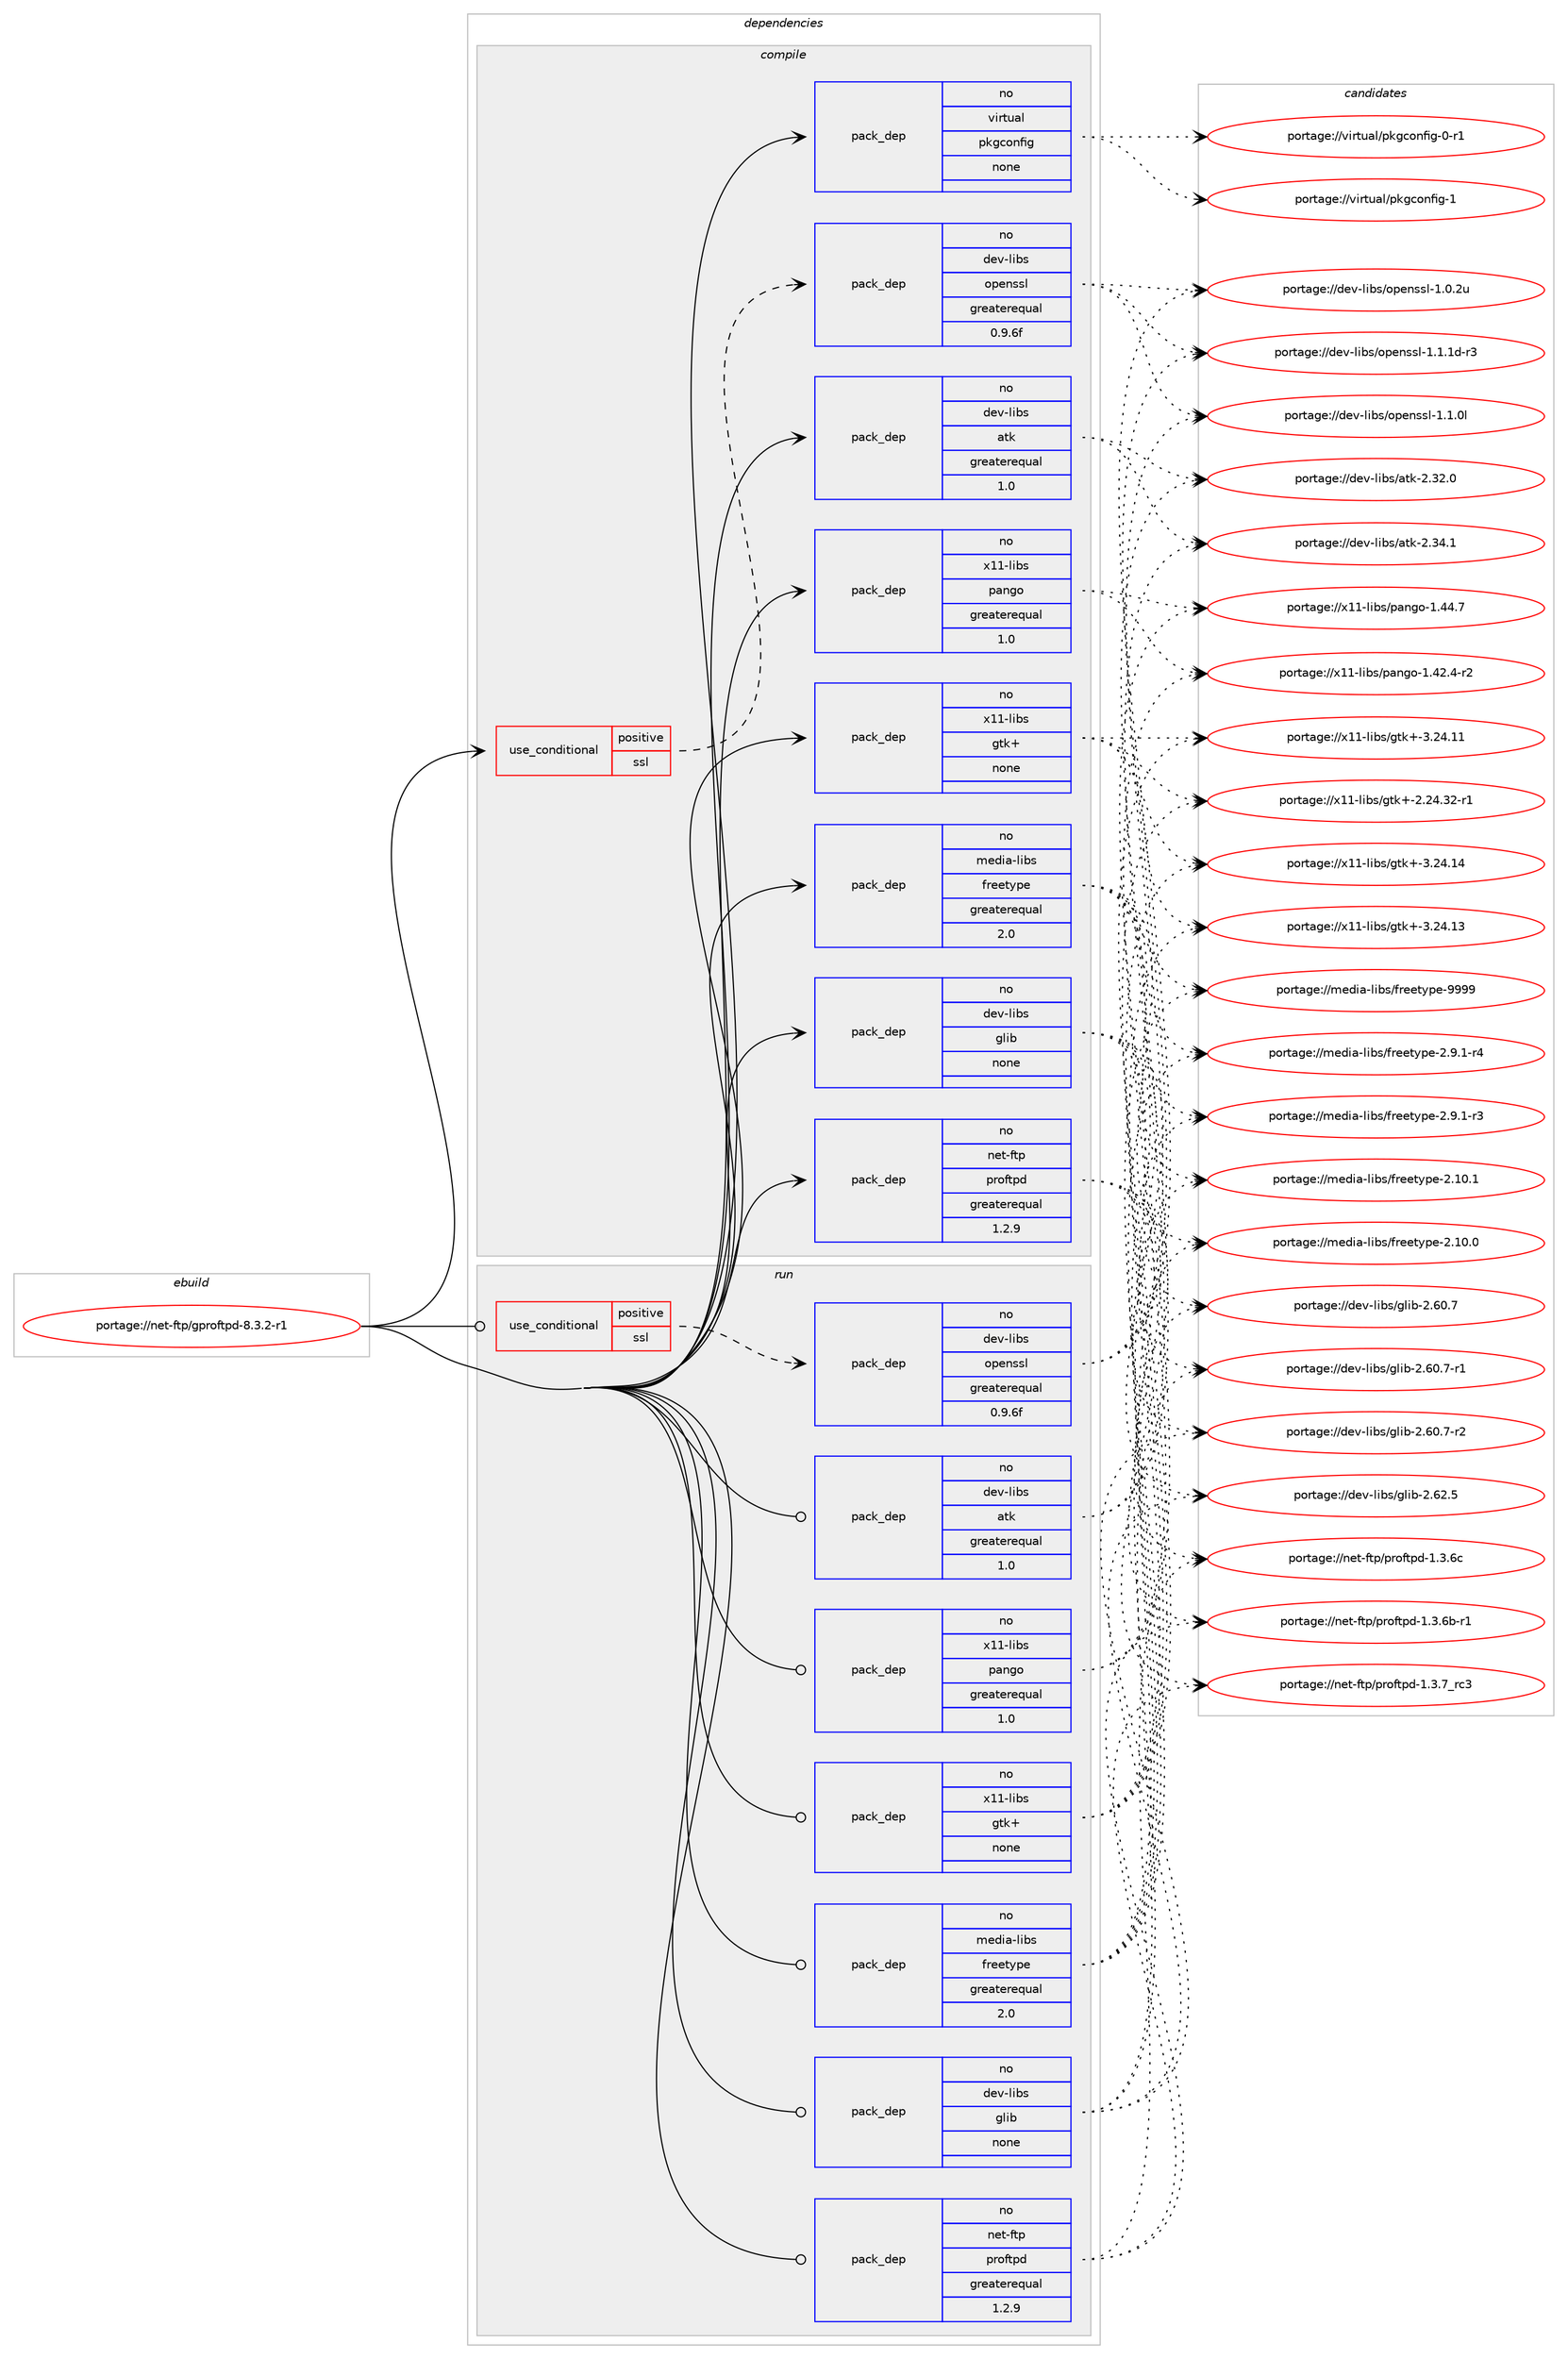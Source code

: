 digraph prolog {

# *************
# Graph options
# *************

newrank=true;
concentrate=true;
compound=true;
graph [rankdir=LR,fontname=Helvetica,fontsize=10,ranksep=1.5];#, ranksep=2.5, nodesep=0.2];
edge  [arrowhead=vee];
node  [fontname=Helvetica,fontsize=10];

# **********
# The ebuild
# **********

subgraph cluster_leftcol {
color=gray;
rank=same;
label=<<i>ebuild</i>>;
id [label="portage://net-ftp/gproftpd-8.3.2-r1", color=red, width=4, href="../net-ftp/gproftpd-8.3.2-r1.svg"];
}

# ****************
# The dependencies
# ****************

subgraph cluster_midcol {
color=gray;
label=<<i>dependencies</i>>;
subgraph cluster_compile {
fillcolor="#eeeeee";
style=filled;
label=<<i>compile</i>>;
subgraph cond12926 {
dependency63915 [label=<<TABLE BORDER="0" CELLBORDER="1" CELLSPACING="0" CELLPADDING="4"><TR><TD ROWSPAN="3" CELLPADDING="10">use_conditional</TD></TR><TR><TD>positive</TD></TR><TR><TD>ssl</TD></TR></TABLE>>, shape=none, color=red];
subgraph pack49756 {
dependency63916 [label=<<TABLE BORDER="0" CELLBORDER="1" CELLSPACING="0" CELLPADDING="4" WIDTH="220"><TR><TD ROWSPAN="6" CELLPADDING="30">pack_dep</TD></TR><TR><TD WIDTH="110">no</TD></TR><TR><TD>dev-libs</TD></TR><TR><TD>openssl</TD></TR><TR><TD>greaterequal</TD></TR><TR><TD>0.9.6f</TD></TR></TABLE>>, shape=none, color=blue];
}
dependency63915:e -> dependency63916:w [weight=20,style="dashed",arrowhead="vee"];
}
id:e -> dependency63915:w [weight=20,style="solid",arrowhead="vee"];
subgraph pack49757 {
dependency63917 [label=<<TABLE BORDER="0" CELLBORDER="1" CELLSPACING="0" CELLPADDING="4" WIDTH="220"><TR><TD ROWSPAN="6" CELLPADDING="30">pack_dep</TD></TR><TR><TD WIDTH="110">no</TD></TR><TR><TD>dev-libs</TD></TR><TR><TD>atk</TD></TR><TR><TD>greaterequal</TD></TR><TR><TD>1.0</TD></TR></TABLE>>, shape=none, color=blue];
}
id:e -> dependency63917:w [weight=20,style="solid",arrowhead="vee"];
subgraph pack49758 {
dependency63918 [label=<<TABLE BORDER="0" CELLBORDER="1" CELLSPACING="0" CELLPADDING="4" WIDTH="220"><TR><TD ROWSPAN="6" CELLPADDING="30">pack_dep</TD></TR><TR><TD WIDTH="110">no</TD></TR><TR><TD>dev-libs</TD></TR><TR><TD>glib</TD></TR><TR><TD>none</TD></TR><TR><TD></TD></TR></TABLE>>, shape=none, color=blue];
}
id:e -> dependency63918:w [weight=20,style="solid",arrowhead="vee"];
subgraph pack49759 {
dependency63919 [label=<<TABLE BORDER="0" CELLBORDER="1" CELLSPACING="0" CELLPADDING="4" WIDTH="220"><TR><TD ROWSPAN="6" CELLPADDING="30">pack_dep</TD></TR><TR><TD WIDTH="110">no</TD></TR><TR><TD>media-libs</TD></TR><TR><TD>freetype</TD></TR><TR><TD>greaterequal</TD></TR><TR><TD>2.0</TD></TR></TABLE>>, shape=none, color=blue];
}
id:e -> dependency63919:w [weight=20,style="solid",arrowhead="vee"];
subgraph pack49760 {
dependency63920 [label=<<TABLE BORDER="0" CELLBORDER="1" CELLSPACING="0" CELLPADDING="4" WIDTH="220"><TR><TD ROWSPAN="6" CELLPADDING="30">pack_dep</TD></TR><TR><TD WIDTH="110">no</TD></TR><TR><TD>net-ftp</TD></TR><TR><TD>proftpd</TD></TR><TR><TD>greaterequal</TD></TR><TR><TD>1.2.9</TD></TR></TABLE>>, shape=none, color=blue];
}
id:e -> dependency63920:w [weight=20,style="solid",arrowhead="vee"];
subgraph pack49761 {
dependency63921 [label=<<TABLE BORDER="0" CELLBORDER="1" CELLSPACING="0" CELLPADDING="4" WIDTH="220"><TR><TD ROWSPAN="6" CELLPADDING="30">pack_dep</TD></TR><TR><TD WIDTH="110">no</TD></TR><TR><TD>virtual</TD></TR><TR><TD>pkgconfig</TD></TR><TR><TD>none</TD></TR><TR><TD></TD></TR></TABLE>>, shape=none, color=blue];
}
id:e -> dependency63921:w [weight=20,style="solid",arrowhead="vee"];
subgraph pack49762 {
dependency63922 [label=<<TABLE BORDER="0" CELLBORDER="1" CELLSPACING="0" CELLPADDING="4" WIDTH="220"><TR><TD ROWSPAN="6" CELLPADDING="30">pack_dep</TD></TR><TR><TD WIDTH="110">no</TD></TR><TR><TD>x11-libs</TD></TR><TR><TD>gtk+</TD></TR><TR><TD>none</TD></TR><TR><TD></TD></TR></TABLE>>, shape=none, color=blue];
}
id:e -> dependency63922:w [weight=20,style="solid",arrowhead="vee"];
subgraph pack49763 {
dependency63923 [label=<<TABLE BORDER="0" CELLBORDER="1" CELLSPACING="0" CELLPADDING="4" WIDTH="220"><TR><TD ROWSPAN="6" CELLPADDING="30">pack_dep</TD></TR><TR><TD WIDTH="110">no</TD></TR><TR><TD>x11-libs</TD></TR><TR><TD>pango</TD></TR><TR><TD>greaterequal</TD></TR><TR><TD>1.0</TD></TR></TABLE>>, shape=none, color=blue];
}
id:e -> dependency63923:w [weight=20,style="solid",arrowhead="vee"];
}
subgraph cluster_compileandrun {
fillcolor="#eeeeee";
style=filled;
label=<<i>compile and run</i>>;
}
subgraph cluster_run {
fillcolor="#eeeeee";
style=filled;
label=<<i>run</i>>;
subgraph cond12927 {
dependency63924 [label=<<TABLE BORDER="0" CELLBORDER="1" CELLSPACING="0" CELLPADDING="4"><TR><TD ROWSPAN="3" CELLPADDING="10">use_conditional</TD></TR><TR><TD>positive</TD></TR><TR><TD>ssl</TD></TR></TABLE>>, shape=none, color=red];
subgraph pack49764 {
dependency63925 [label=<<TABLE BORDER="0" CELLBORDER="1" CELLSPACING="0" CELLPADDING="4" WIDTH="220"><TR><TD ROWSPAN="6" CELLPADDING="30">pack_dep</TD></TR><TR><TD WIDTH="110">no</TD></TR><TR><TD>dev-libs</TD></TR><TR><TD>openssl</TD></TR><TR><TD>greaterequal</TD></TR><TR><TD>0.9.6f</TD></TR></TABLE>>, shape=none, color=blue];
}
dependency63924:e -> dependency63925:w [weight=20,style="dashed",arrowhead="vee"];
}
id:e -> dependency63924:w [weight=20,style="solid",arrowhead="odot"];
subgraph pack49765 {
dependency63926 [label=<<TABLE BORDER="0" CELLBORDER="1" CELLSPACING="0" CELLPADDING="4" WIDTH="220"><TR><TD ROWSPAN="6" CELLPADDING="30">pack_dep</TD></TR><TR><TD WIDTH="110">no</TD></TR><TR><TD>dev-libs</TD></TR><TR><TD>atk</TD></TR><TR><TD>greaterequal</TD></TR><TR><TD>1.0</TD></TR></TABLE>>, shape=none, color=blue];
}
id:e -> dependency63926:w [weight=20,style="solid",arrowhead="odot"];
subgraph pack49766 {
dependency63927 [label=<<TABLE BORDER="0" CELLBORDER="1" CELLSPACING="0" CELLPADDING="4" WIDTH="220"><TR><TD ROWSPAN="6" CELLPADDING="30">pack_dep</TD></TR><TR><TD WIDTH="110">no</TD></TR><TR><TD>dev-libs</TD></TR><TR><TD>glib</TD></TR><TR><TD>none</TD></TR><TR><TD></TD></TR></TABLE>>, shape=none, color=blue];
}
id:e -> dependency63927:w [weight=20,style="solid",arrowhead="odot"];
subgraph pack49767 {
dependency63928 [label=<<TABLE BORDER="0" CELLBORDER="1" CELLSPACING="0" CELLPADDING="4" WIDTH="220"><TR><TD ROWSPAN="6" CELLPADDING="30">pack_dep</TD></TR><TR><TD WIDTH="110">no</TD></TR><TR><TD>media-libs</TD></TR><TR><TD>freetype</TD></TR><TR><TD>greaterequal</TD></TR><TR><TD>2.0</TD></TR></TABLE>>, shape=none, color=blue];
}
id:e -> dependency63928:w [weight=20,style="solid",arrowhead="odot"];
subgraph pack49768 {
dependency63929 [label=<<TABLE BORDER="0" CELLBORDER="1" CELLSPACING="0" CELLPADDING="4" WIDTH="220"><TR><TD ROWSPAN="6" CELLPADDING="30">pack_dep</TD></TR><TR><TD WIDTH="110">no</TD></TR><TR><TD>net-ftp</TD></TR><TR><TD>proftpd</TD></TR><TR><TD>greaterequal</TD></TR><TR><TD>1.2.9</TD></TR></TABLE>>, shape=none, color=blue];
}
id:e -> dependency63929:w [weight=20,style="solid",arrowhead="odot"];
subgraph pack49769 {
dependency63930 [label=<<TABLE BORDER="0" CELLBORDER="1" CELLSPACING="0" CELLPADDING="4" WIDTH="220"><TR><TD ROWSPAN="6" CELLPADDING="30">pack_dep</TD></TR><TR><TD WIDTH="110">no</TD></TR><TR><TD>x11-libs</TD></TR><TR><TD>gtk+</TD></TR><TR><TD>none</TD></TR><TR><TD></TD></TR></TABLE>>, shape=none, color=blue];
}
id:e -> dependency63930:w [weight=20,style="solid",arrowhead="odot"];
subgraph pack49770 {
dependency63931 [label=<<TABLE BORDER="0" CELLBORDER="1" CELLSPACING="0" CELLPADDING="4" WIDTH="220"><TR><TD ROWSPAN="6" CELLPADDING="30">pack_dep</TD></TR><TR><TD WIDTH="110">no</TD></TR><TR><TD>x11-libs</TD></TR><TR><TD>pango</TD></TR><TR><TD>greaterequal</TD></TR><TR><TD>1.0</TD></TR></TABLE>>, shape=none, color=blue];
}
id:e -> dependency63931:w [weight=20,style="solid",arrowhead="odot"];
}
}

# **************
# The candidates
# **************

subgraph cluster_choices {
rank=same;
color=gray;
label=<<i>candidates</i>>;

subgraph choice49756 {
color=black;
nodesep=1;
choice1001011184510810598115471111121011101151151084549464946491004511451 [label="portage://dev-libs/openssl-1.1.1d-r3", color=red, width=4,href="../dev-libs/openssl-1.1.1d-r3.svg"];
choice100101118451081059811547111112101110115115108454946494648108 [label="portage://dev-libs/openssl-1.1.0l", color=red, width=4,href="../dev-libs/openssl-1.1.0l.svg"];
choice100101118451081059811547111112101110115115108454946484650117 [label="portage://dev-libs/openssl-1.0.2u", color=red, width=4,href="../dev-libs/openssl-1.0.2u.svg"];
dependency63916:e -> choice1001011184510810598115471111121011101151151084549464946491004511451:w [style=dotted,weight="100"];
dependency63916:e -> choice100101118451081059811547111112101110115115108454946494648108:w [style=dotted,weight="100"];
dependency63916:e -> choice100101118451081059811547111112101110115115108454946484650117:w [style=dotted,weight="100"];
}
subgraph choice49757 {
color=black;
nodesep=1;
choice1001011184510810598115479711610745504651524649 [label="portage://dev-libs/atk-2.34.1", color=red, width=4,href="../dev-libs/atk-2.34.1.svg"];
choice1001011184510810598115479711610745504651504648 [label="portage://dev-libs/atk-2.32.0", color=red, width=4,href="../dev-libs/atk-2.32.0.svg"];
dependency63917:e -> choice1001011184510810598115479711610745504651524649:w [style=dotted,weight="100"];
dependency63917:e -> choice1001011184510810598115479711610745504651504648:w [style=dotted,weight="100"];
}
subgraph choice49758 {
color=black;
nodesep=1;
choice1001011184510810598115471031081059845504654504653 [label="portage://dev-libs/glib-2.62.5", color=red, width=4,href="../dev-libs/glib-2.62.5.svg"];
choice10010111845108105981154710310810598455046544846554511450 [label="portage://dev-libs/glib-2.60.7-r2", color=red, width=4,href="../dev-libs/glib-2.60.7-r2.svg"];
choice10010111845108105981154710310810598455046544846554511449 [label="portage://dev-libs/glib-2.60.7-r1", color=red, width=4,href="../dev-libs/glib-2.60.7-r1.svg"];
choice1001011184510810598115471031081059845504654484655 [label="portage://dev-libs/glib-2.60.7", color=red, width=4,href="../dev-libs/glib-2.60.7.svg"];
dependency63918:e -> choice1001011184510810598115471031081059845504654504653:w [style=dotted,weight="100"];
dependency63918:e -> choice10010111845108105981154710310810598455046544846554511450:w [style=dotted,weight="100"];
dependency63918:e -> choice10010111845108105981154710310810598455046544846554511449:w [style=dotted,weight="100"];
dependency63918:e -> choice1001011184510810598115471031081059845504654484655:w [style=dotted,weight="100"];
}
subgraph choice49759 {
color=black;
nodesep=1;
choice109101100105974510810598115471021141011011161211121014557575757 [label="portage://media-libs/freetype-9999", color=red, width=4,href="../media-libs/freetype-9999.svg"];
choice109101100105974510810598115471021141011011161211121014550465746494511452 [label="portage://media-libs/freetype-2.9.1-r4", color=red, width=4,href="../media-libs/freetype-2.9.1-r4.svg"];
choice109101100105974510810598115471021141011011161211121014550465746494511451 [label="portage://media-libs/freetype-2.9.1-r3", color=red, width=4,href="../media-libs/freetype-2.9.1-r3.svg"];
choice1091011001059745108105981154710211410110111612111210145504649484649 [label="portage://media-libs/freetype-2.10.1", color=red, width=4,href="../media-libs/freetype-2.10.1.svg"];
choice1091011001059745108105981154710211410110111612111210145504649484648 [label="portage://media-libs/freetype-2.10.0", color=red, width=4,href="../media-libs/freetype-2.10.0.svg"];
dependency63919:e -> choice109101100105974510810598115471021141011011161211121014557575757:w [style=dotted,weight="100"];
dependency63919:e -> choice109101100105974510810598115471021141011011161211121014550465746494511452:w [style=dotted,weight="100"];
dependency63919:e -> choice109101100105974510810598115471021141011011161211121014550465746494511451:w [style=dotted,weight="100"];
dependency63919:e -> choice1091011001059745108105981154710211410110111612111210145504649484649:w [style=dotted,weight="100"];
dependency63919:e -> choice1091011001059745108105981154710211410110111612111210145504649484648:w [style=dotted,weight="100"];
}
subgraph choice49760 {
color=black;
nodesep=1;
choice1101011164510211611247112114111102116112100454946514655951149951 [label="portage://net-ftp/proftpd-1.3.7_rc3", color=red, width=4,href="../net-ftp/proftpd-1.3.7_rc3.svg"];
choice110101116451021161124711211411110211611210045494651465499 [label="portage://net-ftp/proftpd-1.3.6c", color=red, width=4,href="../net-ftp/proftpd-1.3.6c.svg"];
choice1101011164510211611247112114111102116112100454946514654984511449 [label="portage://net-ftp/proftpd-1.3.6b-r1", color=red, width=4,href="../net-ftp/proftpd-1.3.6b-r1.svg"];
dependency63920:e -> choice1101011164510211611247112114111102116112100454946514655951149951:w [style=dotted,weight="100"];
dependency63920:e -> choice110101116451021161124711211411110211611210045494651465499:w [style=dotted,weight="100"];
dependency63920:e -> choice1101011164510211611247112114111102116112100454946514654984511449:w [style=dotted,weight="100"];
}
subgraph choice49761 {
color=black;
nodesep=1;
choice1181051141161179710847112107103991111101021051034549 [label="portage://virtual/pkgconfig-1", color=red, width=4,href="../virtual/pkgconfig-1.svg"];
choice11810511411611797108471121071039911111010210510345484511449 [label="portage://virtual/pkgconfig-0-r1", color=red, width=4,href="../virtual/pkgconfig-0-r1.svg"];
dependency63921:e -> choice1181051141161179710847112107103991111101021051034549:w [style=dotted,weight="100"];
dependency63921:e -> choice11810511411611797108471121071039911111010210510345484511449:w [style=dotted,weight="100"];
}
subgraph choice49762 {
color=black;
nodesep=1;
choice1204949451081059811547103116107434551465052464952 [label="portage://x11-libs/gtk+-3.24.14", color=red, width=4,href="../x11-libs/gtk+-3.24.14.svg"];
choice1204949451081059811547103116107434551465052464951 [label="portage://x11-libs/gtk+-3.24.13", color=red, width=4,href="../x11-libs/gtk+-3.24.13.svg"];
choice1204949451081059811547103116107434551465052464949 [label="portage://x11-libs/gtk+-3.24.11", color=red, width=4,href="../x11-libs/gtk+-3.24.11.svg"];
choice12049494510810598115471031161074345504650524651504511449 [label="portage://x11-libs/gtk+-2.24.32-r1", color=red, width=4,href="../x11-libs/gtk+-2.24.32-r1.svg"];
dependency63922:e -> choice1204949451081059811547103116107434551465052464952:w [style=dotted,weight="100"];
dependency63922:e -> choice1204949451081059811547103116107434551465052464951:w [style=dotted,weight="100"];
dependency63922:e -> choice1204949451081059811547103116107434551465052464949:w [style=dotted,weight="100"];
dependency63922:e -> choice12049494510810598115471031161074345504650524651504511449:w [style=dotted,weight="100"];
}
subgraph choice49763 {
color=black;
nodesep=1;
choice12049494510810598115471129711010311145494652524655 [label="portage://x11-libs/pango-1.44.7", color=red, width=4,href="../x11-libs/pango-1.44.7.svg"];
choice120494945108105981154711297110103111454946525046524511450 [label="portage://x11-libs/pango-1.42.4-r2", color=red, width=4,href="../x11-libs/pango-1.42.4-r2.svg"];
dependency63923:e -> choice12049494510810598115471129711010311145494652524655:w [style=dotted,weight="100"];
dependency63923:e -> choice120494945108105981154711297110103111454946525046524511450:w [style=dotted,weight="100"];
}
subgraph choice49764 {
color=black;
nodesep=1;
choice1001011184510810598115471111121011101151151084549464946491004511451 [label="portage://dev-libs/openssl-1.1.1d-r3", color=red, width=4,href="../dev-libs/openssl-1.1.1d-r3.svg"];
choice100101118451081059811547111112101110115115108454946494648108 [label="portage://dev-libs/openssl-1.1.0l", color=red, width=4,href="../dev-libs/openssl-1.1.0l.svg"];
choice100101118451081059811547111112101110115115108454946484650117 [label="portage://dev-libs/openssl-1.0.2u", color=red, width=4,href="../dev-libs/openssl-1.0.2u.svg"];
dependency63925:e -> choice1001011184510810598115471111121011101151151084549464946491004511451:w [style=dotted,weight="100"];
dependency63925:e -> choice100101118451081059811547111112101110115115108454946494648108:w [style=dotted,weight="100"];
dependency63925:e -> choice100101118451081059811547111112101110115115108454946484650117:w [style=dotted,weight="100"];
}
subgraph choice49765 {
color=black;
nodesep=1;
choice1001011184510810598115479711610745504651524649 [label="portage://dev-libs/atk-2.34.1", color=red, width=4,href="../dev-libs/atk-2.34.1.svg"];
choice1001011184510810598115479711610745504651504648 [label="portage://dev-libs/atk-2.32.0", color=red, width=4,href="../dev-libs/atk-2.32.0.svg"];
dependency63926:e -> choice1001011184510810598115479711610745504651524649:w [style=dotted,weight="100"];
dependency63926:e -> choice1001011184510810598115479711610745504651504648:w [style=dotted,weight="100"];
}
subgraph choice49766 {
color=black;
nodesep=1;
choice1001011184510810598115471031081059845504654504653 [label="portage://dev-libs/glib-2.62.5", color=red, width=4,href="../dev-libs/glib-2.62.5.svg"];
choice10010111845108105981154710310810598455046544846554511450 [label="portage://dev-libs/glib-2.60.7-r2", color=red, width=4,href="../dev-libs/glib-2.60.7-r2.svg"];
choice10010111845108105981154710310810598455046544846554511449 [label="portage://dev-libs/glib-2.60.7-r1", color=red, width=4,href="../dev-libs/glib-2.60.7-r1.svg"];
choice1001011184510810598115471031081059845504654484655 [label="portage://dev-libs/glib-2.60.7", color=red, width=4,href="../dev-libs/glib-2.60.7.svg"];
dependency63927:e -> choice1001011184510810598115471031081059845504654504653:w [style=dotted,weight="100"];
dependency63927:e -> choice10010111845108105981154710310810598455046544846554511450:w [style=dotted,weight="100"];
dependency63927:e -> choice10010111845108105981154710310810598455046544846554511449:w [style=dotted,weight="100"];
dependency63927:e -> choice1001011184510810598115471031081059845504654484655:w [style=dotted,weight="100"];
}
subgraph choice49767 {
color=black;
nodesep=1;
choice109101100105974510810598115471021141011011161211121014557575757 [label="portage://media-libs/freetype-9999", color=red, width=4,href="../media-libs/freetype-9999.svg"];
choice109101100105974510810598115471021141011011161211121014550465746494511452 [label="portage://media-libs/freetype-2.9.1-r4", color=red, width=4,href="../media-libs/freetype-2.9.1-r4.svg"];
choice109101100105974510810598115471021141011011161211121014550465746494511451 [label="portage://media-libs/freetype-2.9.1-r3", color=red, width=4,href="../media-libs/freetype-2.9.1-r3.svg"];
choice1091011001059745108105981154710211410110111612111210145504649484649 [label="portage://media-libs/freetype-2.10.1", color=red, width=4,href="../media-libs/freetype-2.10.1.svg"];
choice1091011001059745108105981154710211410110111612111210145504649484648 [label="portage://media-libs/freetype-2.10.0", color=red, width=4,href="../media-libs/freetype-2.10.0.svg"];
dependency63928:e -> choice109101100105974510810598115471021141011011161211121014557575757:w [style=dotted,weight="100"];
dependency63928:e -> choice109101100105974510810598115471021141011011161211121014550465746494511452:w [style=dotted,weight="100"];
dependency63928:e -> choice109101100105974510810598115471021141011011161211121014550465746494511451:w [style=dotted,weight="100"];
dependency63928:e -> choice1091011001059745108105981154710211410110111612111210145504649484649:w [style=dotted,weight="100"];
dependency63928:e -> choice1091011001059745108105981154710211410110111612111210145504649484648:w [style=dotted,weight="100"];
}
subgraph choice49768 {
color=black;
nodesep=1;
choice1101011164510211611247112114111102116112100454946514655951149951 [label="portage://net-ftp/proftpd-1.3.7_rc3", color=red, width=4,href="../net-ftp/proftpd-1.3.7_rc3.svg"];
choice110101116451021161124711211411110211611210045494651465499 [label="portage://net-ftp/proftpd-1.3.6c", color=red, width=4,href="../net-ftp/proftpd-1.3.6c.svg"];
choice1101011164510211611247112114111102116112100454946514654984511449 [label="portage://net-ftp/proftpd-1.3.6b-r1", color=red, width=4,href="../net-ftp/proftpd-1.3.6b-r1.svg"];
dependency63929:e -> choice1101011164510211611247112114111102116112100454946514655951149951:w [style=dotted,weight="100"];
dependency63929:e -> choice110101116451021161124711211411110211611210045494651465499:w [style=dotted,weight="100"];
dependency63929:e -> choice1101011164510211611247112114111102116112100454946514654984511449:w [style=dotted,weight="100"];
}
subgraph choice49769 {
color=black;
nodesep=1;
choice1204949451081059811547103116107434551465052464952 [label="portage://x11-libs/gtk+-3.24.14", color=red, width=4,href="../x11-libs/gtk+-3.24.14.svg"];
choice1204949451081059811547103116107434551465052464951 [label="portage://x11-libs/gtk+-3.24.13", color=red, width=4,href="../x11-libs/gtk+-3.24.13.svg"];
choice1204949451081059811547103116107434551465052464949 [label="portage://x11-libs/gtk+-3.24.11", color=red, width=4,href="../x11-libs/gtk+-3.24.11.svg"];
choice12049494510810598115471031161074345504650524651504511449 [label="portage://x11-libs/gtk+-2.24.32-r1", color=red, width=4,href="../x11-libs/gtk+-2.24.32-r1.svg"];
dependency63930:e -> choice1204949451081059811547103116107434551465052464952:w [style=dotted,weight="100"];
dependency63930:e -> choice1204949451081059811547103116107434551465052464951:w [style=dotted,weight="100"];
dependency63930:e -> choice1204949451081059811547103116107434551465052464949:w [style=dotted,weight="100"];
dependency63930:e -> choice12049494510810598115471031161074345504650524651504511449:w [style=dotted,weight="100"];
}
subgraph choice49770 {
color=black;
nodesep=1;
choice12049494510810598115471129711010311145494652524655 [label="portage://x11-libs/pango-1.44.7", color=red, width=4,href="../x11-libs/pango-1.44.7.svg"];
choice120494945108105981154711297110103111454946525046524511450 [label="portage://x11-libs/pango-1.42.4-r2", color=red, width=4,href="../x11-libs/pango-1.42.4-r2.svg"];
dependency63931:e -> choice12049494510810598115471129711010311145494652524655:w [style=dotted,weight="100"];
dependency63931:e -> choice120494945108105981154711297110103111454946525046524511450:w [style=dotted,weight="100"];
}
}

}
